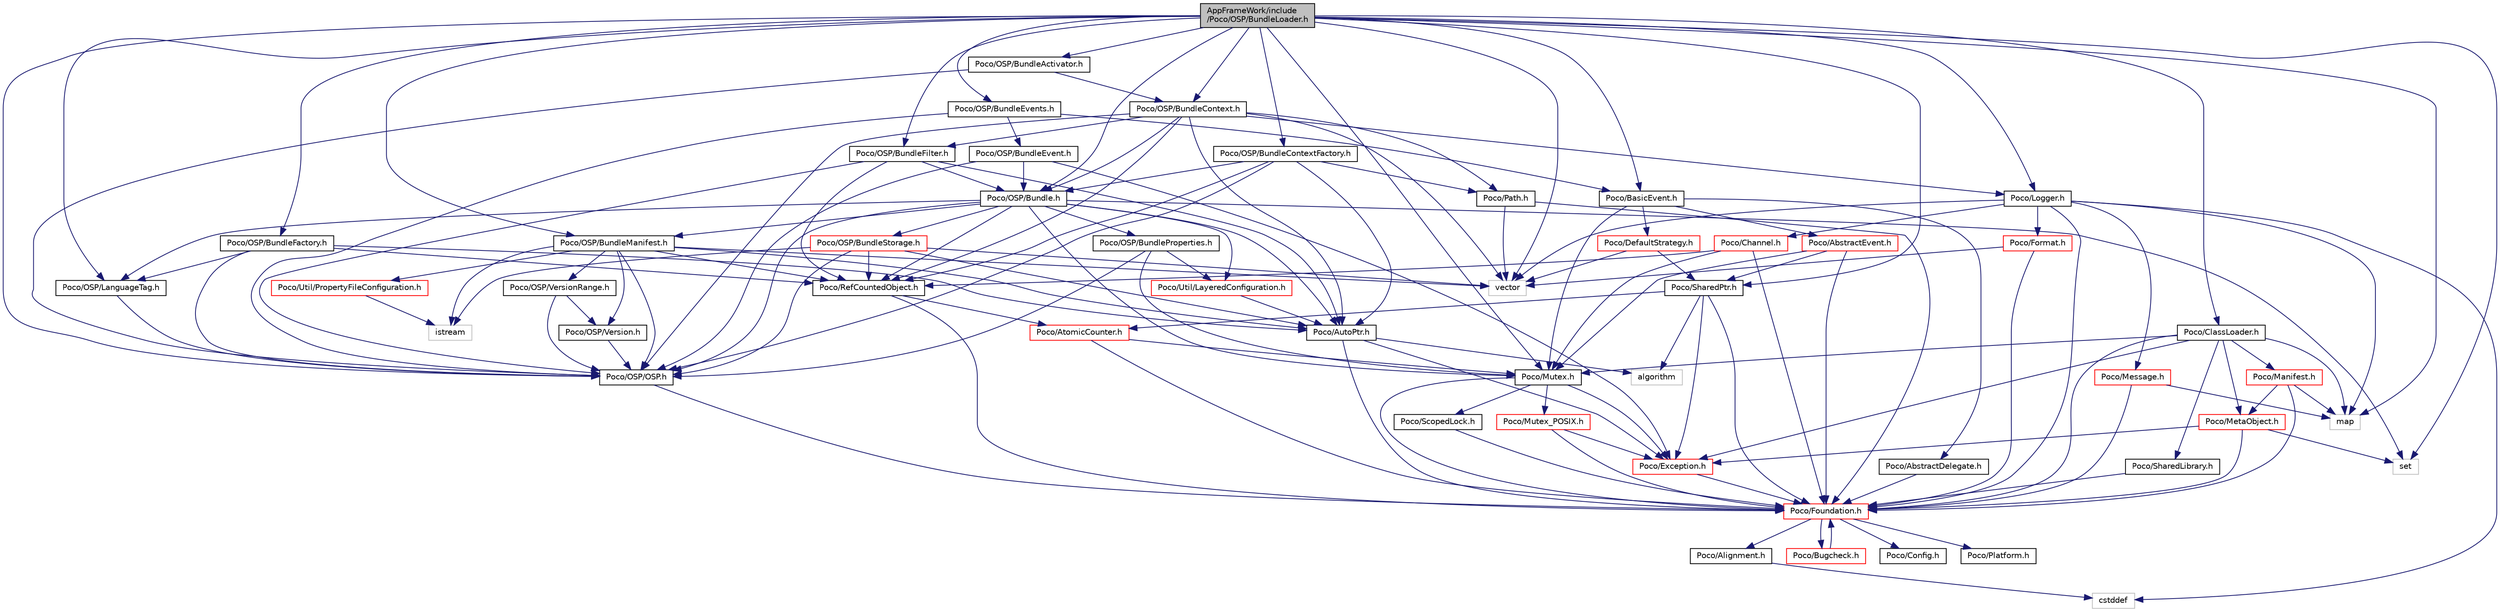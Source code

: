 digraph "AppFrameWork/include/Poco/OSP/BundleLoader.h"
{
 // LATEX_PDF_SIZE
  edge [fontname="Helvetica",fontsize="10",labelfontname="Helvetica",labelfontsize="10"];
  node [fontname="Helvetica",fontsize="10",shape=record];
  Node1 [label="AppFrameWork/include\l/Poco/OSP/BundleLoader.h",height=0.2,width=0.4,color="black", fillcolor="grey75", style="filled", fontcolor="black",tooltip=" "];
  Node1 -> Node2 [color="midnightblue",fontsize="10",style="solid"];
  Node2 [label="Poco/OSP/OSP.h",height=0.2,width=0.4,color="black", fillcolor="white", style="filled",URL="$OSP_8h.html",tooltip=" "];
  Node2 -> Node3 [color="midnightblue",fontsize="10",style="solid"];
  Node3 [label="Poco/Foundation.h",height=0.2,width=0.4,color="red", fillcolor="white", style="filled",URL="$Foundation_8h.html",tooltip=" "];
  Node3 -> Node4 [color="midnightblue",fontsize="10",style="solid"];
  Node4 [label="Poco/Config.h",height=0.2,width=0.4,color="black", fillcolor="white", style="filled",URL="$Config_8h.html",tooltip=" "];
  Node3 -> Node5 [color="midnightblue",fontsize="10",style="solid"];
  Node5 [label="Poco/Platform.h",height=0.2,width=0.4,color="black", fillcolor="white", style="filled",URL="$Platform_8h.html",tooltip=" "];
  Node3 -> Node6 [color="midnightblue",fontsize="10",style="solid"];
  Node6 [label="Poco/Alignment.h",height=0.2,width=0.4,color="black", fillcolor="white", style="filled",URL="$Alignment_8h.html",tooltip=" "];
  Node6 -> Node7 [color="midnightblue",fontsize="10",style="solid"];
  Node7 [label="cstddef",height=0.2,width=0.4,color="grey75", fillcolor="white", style="filled",tooltip=" "];
  Node3 -> Node8 [color="midnightblue",fontsize="10",style="solid"];
  Node8 [label="Poco/Bugcheck.h",height=0.2,width=0.4,color="red", fillcolor="white", style="filled",URL="$Bugcheck_8h.html",tooltip=" "];
  Node8 -> Node3 [color="midnightblue",fontsize="10",style="solid"];
  Node1 -> Node12 [color="midnightblue",fontsize="10",style="solid"];
  Node12 [label="Poco/OSP/Bundle.h",height=0.2,width=0.4,color="black", fillcolor="white", style="filled",URL="$Bundle_8h.html",tooltip=" "];
  Node12 -> Node2 [color="midnightblue",fontsize="10",style="solid"];
  Node12 -> Node13 [color="midnightblue",fontsize="10",style="solid"];
  Node13 [label="Poco/OSP/BundleManifest.h",height=0.2,width=0.4,color="black", fillcolor="white", style="filled",URL="$BundleManifest_8h.html",tooltip=" "];
  Node13 -> Node2 [color="midnightblue",fontsize="10",style="solid"];
  Node13 -> Node14 [color="midnightblue",fontsize="10",style="solid"];
  Node14 [label="Poco/OSP/Version.h",height=0.2,width=0.4,color="black", fillcolor="white", style="filled",URL="$OSP_2Version_8h.html",tooltip=" "];
  Node14 -> Node2 [color="midnightblue",fontsize="10",style="solid"];
  Node13 -> Node15 [color="midnightblue",fontsize="10",style="solid"];
  Node15 [label="Poco/OSP/VersionRange.h",height=0.2,width=0.4,color="black", fillcolor="white", style="filled",URL="$VersionRange_8h.html",tooltip=" "];
  Node15 -> Node2 [color="midnightblue",fontsize="10",style="solid"];
  Node15 -> Node14 [color="midnightblue",fontsize="10",style="solid"];
  Node13 -> Node16 [color="midnightblue",fontsize="10",style="solid"];
  Node16 [label="Poco/Util/PropertyFileConfiguration.h",height=0.2,width=0.4,color="red", fillcolor="white", style="filled",URL="$PropertyFileConfiguration_8h.html",tooltip=" "];
  Node16 -> Node72 [color="midnightblue",fontsize="10",style="solid"];
  Node72 [label="istream",height=0.2,width=0.4,color="grey75", fillcolor="white", style="filled",tooltip=" "];
  Node13 -> Node27 [color="midnightblue",fontsize="10",style="solid"];
  Node27 [label="Poco/RefCountedObject.h",height=0.2,width=0.4,color="black", fillcolor="white", style="filled",URL="$RefCountedObject_8h.html",tooltip=" "];
  Node27 -> Node3 [color="midnightblue",fontsize="10",style="solid"];
  Node27 -> Node28 [color="midnightblue",fontsize="10",style="solid"];
  Node28 [label="Poco/AtomicCounter.h",height=0.2,width=0.4,color="red", fillcolor="white", style="filled",URL="$AtomicCounter_8h.html",tooltip=" "];
  Node28 -> Node3 [color="midnightblue",fontsize="10",style="solid"];
  Node28 -> Node20 [color="midnightblue",fontsize="10",style="solid"];
  Node20 [label="Poco/Mutex.h",height=0.2,width=0.4,color="black", fillcolor="white", style="filled",URL="$Mutex_8h.html",tooltip=" "];
  Node20 -> Node3 [color="midnightblue",fontsize="10",style="solid"];
  Node20 -> Node21 [color="midnightblue",fontsize="10",style="solid"];
  Node21 [label="Poco/Exception.h",height=0.2,width=0.4,color="red", fillcolor="white", style="filled",URL="$Exception_8h.html",tooltip=" "];
  Node21 -> Node3 [color="midnightblue",fontsize="10",style="solid"];
  Node20 -> Node23 [color="midnightblue",fontsize="10",style="solid"];
  Node23 [label="Poco/ScopedLock.h",height=0.2,width=0.4,color="black", fillcolor="white", style="filled",URL="$ScopedLock_8h.html",tooltip=" "];
  Node23 -> Node3 [color="midnightblue",fontsize="10",style="solid"];
  Node20 -> Node24 [color="midnightblue",fontsize="10",style="solid"];
  Node24 [label="Poco/Mutex_POSIX.h",height=0.2,width=0.4,color="red", fillcolor="white", style="filled",URL="$Mutex__POSIX_8h.html",tooltip=" "];
  Node24 -> Node3 [color="midnightblue",fontsize="10",style="solid"];
  Node24 -> Node21 [color="midnightblue",fontsize="10",style="solid"];
  Node13 -> Node43 [color="midnightblue",fontsize="10",style="solid"];
  Node43 [label="Poco/AutoPtr.h",height=0.2,width=0.4,color="black", fillcolor="white", style="filled",URL="$AutoPtr_8h.html",tooltip=" "];
  Node43 -> Node3 [color="midnightblue",fontsize="10",style="solid"];
  Node43 -> Node21 [color="midnightblue",fontsize="10",style="solid"];
  Node43 -> Node35 [color="midnightblue",fontsize="10",style="solid"];
  Node35 [label="algorithm",height=0.2,width=0.4,color="grey75", fillcolor="white", style="filled",tooltip=" "];
  Node13 -> Node66 [color="midnightblue",fontsize="10",style="solid"];
  Node66 [label="vector",height=0.2,width=0.4,color="grey75", fillcolor="white", style="filled",tooltip=" "];
  Node13 -> Node72 [color="midnightblue",fontsize="10",style="solid"];
  Node12 -> Node73 [color="midnightblue",fontsize="10",style="solid"];
  Node73 [label="Poco/OSP/BundleStorage.h",height=0.2,width=0.4,color="red", fillcolor="white", style="filled",URL="$BundleStorage_8h.html",tooltip=" "];
  Node73 -> Node2 [color="midnightblue",fontsize="10",style="solid"];
  Node73 -> Node27 [color="midnightblue",fontsize="10",style="solid"];
  Node73 -> Node43 [color="midnightblue",fontsize="10",style="solid"];
  Node73 -> Node66 [color="midnightblue",fontsize="10",style="solid"];
  Node73 -> Node72 [color="midnightblue",fontsize="10",style="solid"];
  Node12 -> Node74 [color="midnightblue",fontsize="10",style="solid"];
  Node74 [label="Poco/OSP/BundleProperties.h",height=0.2,width=0.4,color="black", fillcolor="white", style="filled",URL="$BundleProperties_8h.html",tooltip=" "];
  Node74 -> Node2 [color="midnightblue",fontsize="10",style="solid"];
  Node74 -> Node75 [color="midnightblue",fontsize="10",style="solid"];
  Node75 [label="Poco/Util/LayeredConfiguration.h",height=0.2,width=0.4,color="red", fillcolor="white", style="filled",URL="$LayeredConfiguration_8h.html",tooltip=" "];
  Node75 -> Node43 [color="midnightblue",fontsize="10",style="solid"];
  Node74 -> Node20 [color="midnightblue",fontsize="10",style="solid"];
  Node12 -> Node77 [color="midnightblue",fontsize="10",style="solid"];
  Node77 [label="Poco/OSP/LanguageTag.h",height=0.2,width=0.4,color="black", fillcolor="white", style="filled",URL="$LanguageTag_8h.html",tooltip=" "];
  Node77 -> Node2 [color="midnightblue",fontsize="10",style="solid"];
  Node12 -> Node75 [color="midnightblue",fontsize="10",style="solid"];
  Node12 -> Node27 [color="midnightblue",fontsize="10",style="solid"];
  Node12 -> Node43 [color="midnightblue",fontsize="10",style="solid"];
  Node12 -> Node20 [color="midnightblue",fontsize="10",style="solid"];
  Node12 -> Node78 [color="midnightblue",fontsize="10",style="solid"];
  Node78 [label="set",height=0.2,width=0.4,color="grey75", fillcolor="white", style="filled",tooltip=" "];
  Node1 -> Node79 [color="midnightblue",fontsize="10",style="solid"];
  Node79 [label="Poco/OSP/BundleFactory.h",height=0.2,width=0.4,color="black", fillcolor="white", style="filled",URL="$BundleFactory_8h.html",tooltip=" "];
  Node79 -> Node2 [color="midnightblue",fontsize="10",style="solid"];
  Node79 -> Node77 [color="midnightblue",fontsize="10",style="solid"];
  Node79 -> Node27 [color="midnightblue",fontsize="10",style="solid"];
  Node79 -> Node43 [color="midnightblue",fontsize="10",style="solid"];
  Node1 -> Node80 [color="midnightblue",fontsize="10",style="solid"];
  Node80 [label="Poco/OSP/BundleContext.h",height=0.2,width=0.4,color="black", fillcolor="white", style="filled",URL="$BundleContext_8h.html",tooltip=" "];
  Node80 -> Node2 [color="midnightblue",fontsize="10",style="solid"];
  Node80 -> Node12 [color="midnightblue",fontsize="10",style="solid"];
  Node80 -> Node81 [color="midnightblue",fontsize="10",style="solid"];
  Node81 [label="Poco/OSP/BundleFilter.h",height=0.2,width=0.4,color="black", fillcolor="white", style="filled",URL="$BundleFilter_8h.html",tooltip=" "];
  Node81 -> Node2 [color="midnightblue",fontsize="10",style="solid"];
  Node81 -> Node12 [color="midnightblue",fontsize="10",style="solid"];
  Node81 -> Node27 [color="midnightblue",fontsize="10",style="solid"];
  Node81 -> Node43 [color="midnightblue",fontsize="10",style="solid"];
  Node80 -> Node27 [color="midnightblue",fontsize="10",style="solid"];
  Node80 -> Node43 [color="midnightblue",fontsize="10",style="solid"];
  Node80 -> Node51 [color="midnightblue",fontsize="10",style="solid"];
  Node51 [label="Poco/Logger.h",height=0.2,width=0.4,color="black", fillcolor="white", style="filled",URL="$Logger_8h.html",tooltip=" "];
  Node51 -> Node3 [color="midnightblue",fontsize="10",style="solid"];
  Node51 -> Node52 [color="midnightblue",fontsize="10",style="solid"];
  Node52 [label="Poco/Channel.h",height=0.2,width=0.4,color="red", fillcolor="white", style="filled",URL="$Channel_8h.html",tooltip=" "];
  Node52 -> Node3 [color="midnightblue",fontsize="10",style="solid"];
  Node52 -> Node20 [color="midnightblue",fontsize="10",style="solid"];
  Node52 -> Node27 [color="midnightblue",fontsize="10",style="solid"];
  Node51 -> Node57 [color="midnightblue",fontsize="10",style="solid"];
  Node57 [label="Poco/Message.h",height=0.2,width=0.4,color="red", fillcolor="white", style="filled",URL="$Message_8h.html",tooltip=" "];
  Node57 -> Node3 [color="midnightblue",fontsize="10",style="solid"];
  Node57 -> Node60 [color="midnightblue",fontsize="10",style="solid"];
  Node60 [label="map",height=0.2,width=0.4,color="grey75", fillcolor="white", style="filled",tooltip=" "];
  Node51 -> Node61 [color="midnightblue",fontsize="10",style="solid"];
  Node61 [label="Poco/Format.h",height=0.2,width=0.4,color="red", fillcolor="white", style="filled",URL="$Format_8h.html",tooltip=" "];
  Node61 -> Node3 [color="midnightblue",fontsize="10",style="solid"];
  Node61 -> Node66 [color="midnightblue",fontsize="10",style="solid"];
  Node51 -> Node60 [color="midnightblue",fontsize="10",style="solid"];
  Node51 -> Node66 [color="midnightblue",fontsize="10",style="solid"];
  Node51 -> Node7 [color="midnightblue",fontsize="10",style="solid"];
  Node80 -> Node82 [color="midnightblue",fontsize="10",style="solid"];
  Node82 [label="Poco/Path.h",height=0.2,width=0.4,color="black", fillcolor="white", style="filled",URL="$Path_8h.html",tooltip=" "];
  Node82 -> Node3 [color="midnightblue",fontsize="10",style="solid"];
  Node82 -> Node66 [color="midnightblue",fontsize="10",style="solid"];
  Node80 -> Node66 [color="midnightblue",fontsize="10",style="solid"];
  Node1 -> Node83 [color="midnightblue",fontsize="10",style="solid"];
  Node83 [label="Poco/OSP/BundleContextFactory.h",height=0.2,width=0.4,color="black", fillcolor="white", style="filled",URL="$BundleContextFactory_8h.html",tooltip=" "];
  Node83 -> Node2 [color="midnightblue",fontsize="10",style="solid"];
  Node83 -> Node12 [color="midnightblue",fontsize="10",style="solid"];
  Node83 -> Node27 [color="midnightblue",fontsize="10",style="solid"];
  Node83 -> Node43 [color="midnightblue",fontsize="10",style="solid"];
  Node83 -> Node82 [color="midnightblue",fontsize="10",style="solid"];
  Node1 -> Node84 [color="midnightblue",fontsize="10",style="solid"];
  Node84 [label="Poco/OSP/BundleEvents.h",height=0.2,width=0.4,color="black", fillcolor="white", style="filled",URL="$BundleEvents_8h.html",tooltip=" "];
  Node84 -> Node2 [color="midnightblue",fontsize="10",style="solid"];
  Node84 -> Node85 [color="midnightblue",fontsize="10",style="solid"];
  Node85 [label="Poco/OSP/BundleEvent.h",height=0.2,width=0.4,color="black", fillcolor="white", style="filled",URL="$BundleEvent_8h.html",tooltip=" "];
  Node85 -> Node2 [color="midnightblue",fontsize="10",style="solid"];
  Node85 -> Node12 [color="midnightblue",fontsize="10",style="solid"];
  Node85 -> Node21 [color="midnightblue",fontsize="10",style="solid"];
  Node84 -> Node31 [color="midnightblue",fontsize="10",style="solid"];
  Node31 [label="Poco/BasicEvent.h",height=0.2,width=0.4,color="black", fillcolor="white", style="filled",URL="$BasicEvent_8h.html",tooltip=" "];
  Node31 -> Node32 [color="midnightblue",fontsize="10",style="solid"];
  Node32 [label="Poco/AbstractEvent.h",height=0.2,width=0.4,color="red", fillcolor="white", style="filled",URL="$AbstractEvent_8h.html",tooltip=" "];
  Node32 -> Node3 [color="midnightblue",fontsize="10",style="solid"];
  Node32 -> Node34 [color="midnightblue",fontsize="10",style="solid"];
  Node34 [label="Poco/SharedPtr.h",height=0.2,width=0.4,color="black", fillcolor="white", style="filled",URL="$SharedPtr_8h.html",tooltip=" "];
  Node34 -> Node3 [color="midnightblue",fontsize="10",style="solid"];
  Node34 -> Node21 [color="midnightblue",fontsize="10",style="solid"];
  Node34 -> Node28 [color="midnightblue",fontsize="10",style="solid"];
  Node34 -> Node35 [color="midnightblue",fontsize="10",style="solid"];
  Node32 -> Node20 [color="midnightblue",fontsize="10",style="solid"];
  Node31 -> Node68 [color="midnightblue",fontsize="10",style="solid"];
  Node68 [label="Poco/DefaultStrategy.h",height=0.2,width=0.4,color="red", fillcolor="white", style="filled",URL="$DefaultStrategy_8h.html",tooltip=" "];
  Node68 -> Node34 [color="midnightblue",fontsize="10",style="solid"];
  Node68 -> Node66 [color="midnightblue",fontsize="10",style="solid"];
  Node31 -> Node70 [color="midnightblue",fontsize="10",style="solid"];
  Node70 [label="Poco/AbstractDelegate.h",height=0.2,width=0.4,color="black", fillcolor="white", style="filled",URL="$AbstractDelegate_8h.html",tooltip=" "];
  Node70 -> Node3 [color="midnightblue",fontsize="10",style="solid"];
  Node31 -> Node20 [color="midnightblue",fontsize="10",style="solid"];
  Node1 -> Node86 [color="midnightblue",fontsize="10",style="solid"];
  Node86 [label="Poco/OSP/BundleActivator.h",height=0.2,width=0.4,color="black", fillcolor="white", style="filled",URL="$BundleActivator_8h.html",tooltip=" "];
  Node86 -> Node2 [color="midnightblue",fontsize="10",style="solid"];
  Node86 -> Node80 [color="midnightblue",fontsize="10",style="solid"];
  Node1 -> Node13 [color="midnightblue",fontsize="10",style="solid"];
  Node1 -> Node81 [color="midnightblue",fontsize="10",style="solid"];
  Node1 -> Node77 [color="midnightblue",fontsize="10",style="solid"];
  Node1 -> Node31 [color="midnightblue",fontsize="10",style="solid"];
  Node1 -> Node87 [color="midnightblue",fontsize="10",style="solid"];
  Node87 [label="Poco/ClassLoader.h",height=0.2,width=0.4,color="black", fillcolor="white", style="filled",URL="$ClassLoader_8h.html",tooltip=" "];
  Node87 -> Node3 [color="midnightblue",fontsize="10",style="solid"];
  Node87 -> Node88 [color="midnightblue",fontsize="10",style="solid"];
  Node88 [label="Poco/MetaObject.h",height=0.2,width=0.4,color="red", fillcolor="white", style="filled",URL="$MetaObject_8h.html",tooltip=" "];
  Node88 -> Node3 [color="midnightblue",fontsize="10",style="solid"];
  Node88 -> Node21 [color="midnightblue",fontsize="10",style="solid"];
  Node88 -> Node78 [color="midnightblue",fontsize="10",style="solid"];
  Node87 -> Node89 [color="midnightblue",fontsize="10",style="solid"];
  Node89 [label="Poco/Manifest.h",height=0.2,width=0.4,color="red", fillcolor="white", style="filled",URL="$Manifest_8h.html",tooltip=" "];
  Node89 -> Node3 [color="midnightblue",fontsize="10",style="solid"];
  Node89 -> Node88 [color="midnightblue",fontsize="10",style="solid"];
  Node89 -> Node60 [color="midnightblue",fontsize="10",style="solid"];
  Node87 -> Node90 [color="midnightblue",fontsize="10",style="solid"];
  Node90 [label="Poco/SharedLibrary.h",height=0.2,width=0.4,color="black", fillcolor="white", style="filled",URL="$SharedLibrary_8h.html",tooltip=" "];
  Node90 -> Node3 [color="midnightblue",fontsize="10",style="solid"];
  Node87 -> Node20 [color="midnightblue",fontsize="10",style="solid"];
  Node87 -> Node21 [color="midnightblue",fontsize="10",style="solid"];
  Node87 -> Node60 [color="midnightblue",fontsize="10",style="solid"];
  Node1 -> Node34 [color="midnightblue",fontsize="10",style="solid"];
  Node1 -> Node20 [color="midnightblue",fontsize="10",style="solid"];
  Node1 -> Node51 [color="midnightblue",fontsize="10",style="solid"];
  Node1 -> Node60 [color="midnightblue",fontsize="10",style="solid"];
  Node1 -> Node78 [color="midnightblue",fontsize="10",style="solid"];
  Node1 -> Node66 [color="midnightblue",fontsize="10",style="solid"];
}
